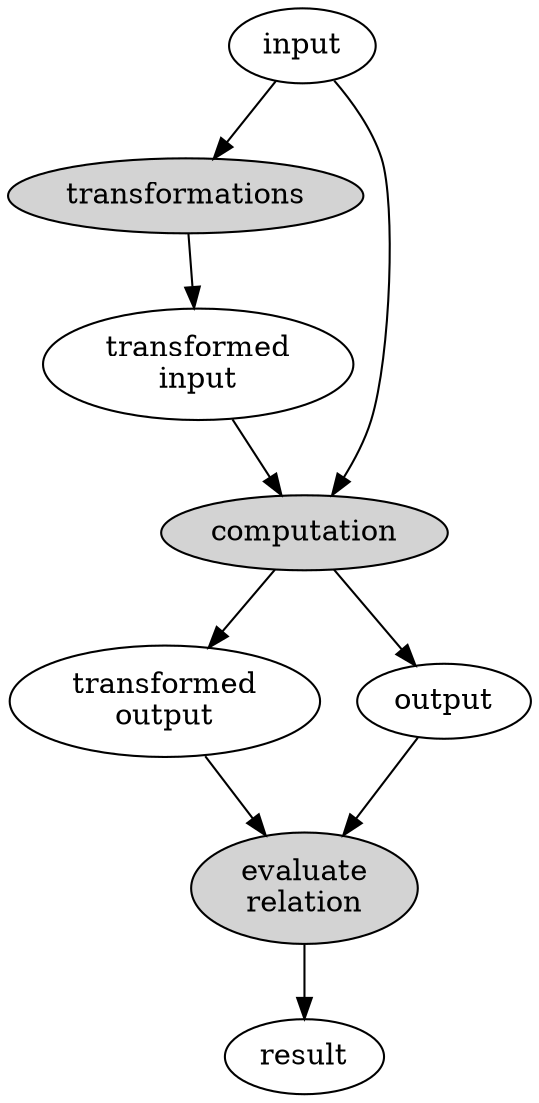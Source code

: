 digraph M {
    transformations [style=filled];
    computation [style=filled];
    trans_input [label="transformed\ninput"];
    trans_output [label="transformed\noutput"];
    relation [label="evaluate\nrelation", style=filled];
    input -> transformations -> trans_input;
    {input, trans_input} -> computation -> {output, trans_output} -> relation -> result;
}
